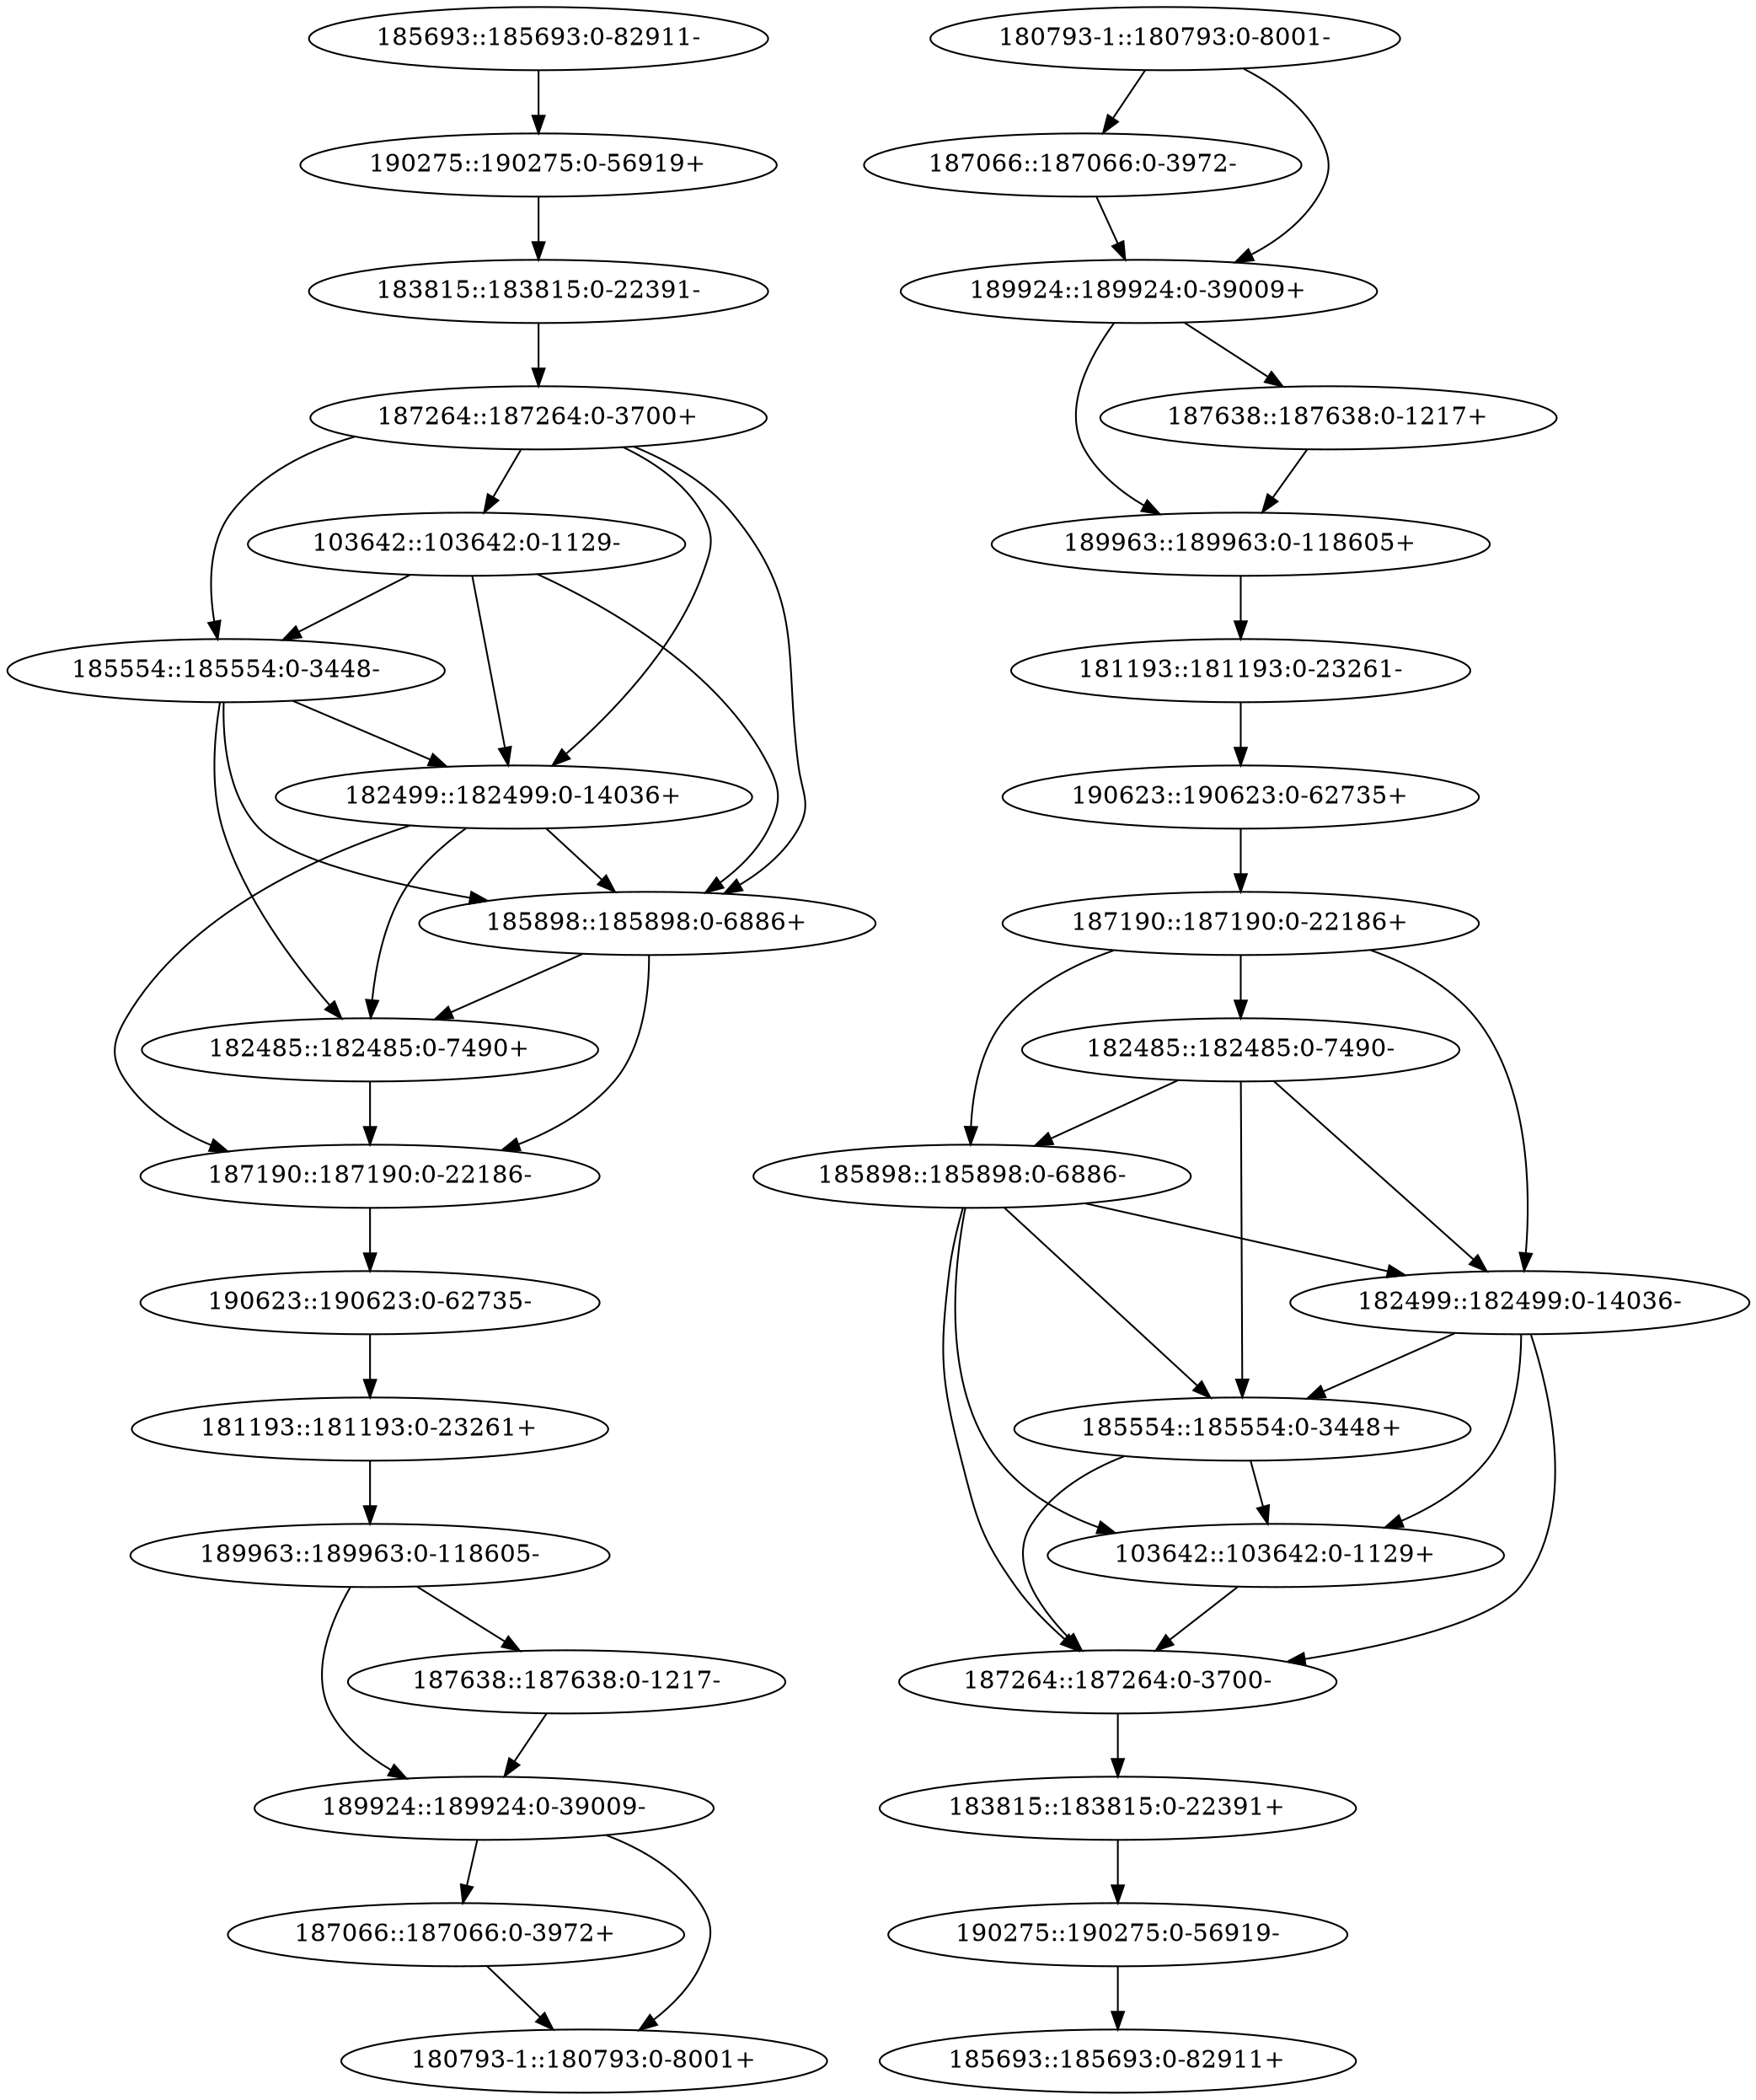 digraph G {
graph [scaf_num=None]
"182485::182485:0-7490+" [l=7490]
"182485::182485:0-7490-" [l=7490]
"187066::187066:0-3972-" [l=3972]
"103642::103642:0-1129-" [l=1129]
"185693::185693:0-82911+" [l=82911]
"187264::187264:0-3700+" [l=3700]
"187066::187066:0-3972+" [l=3972]
"185693::185693:0-82911-" [l=82911]
"190623::190623:0-62735+" [l=62735]
"187264::187264:0-3700-" [l=3700]
"189963::189963:0-118605+" [l=118605]
"180793-1::180793:0-8001-" [l=8001]
"187190::187190:0-22186-" [l=22186]
"180793-1::180793:0-8001+" [l=8001]
"185898::185898:0-6886+" [l=6886]
"189963::189963:0-118605-" [l=118605]
"189924::189924:0-39009+" [l=39009]
"181193::181193:0-23261+" [l=23261]
"185898::185898:0-6886-" [l=6886]
"190275::190275:0-56919+" [l=56919]
"183815::183815:0-22391+" [l=22391]
"185554::185554:0-3448+" [l=3448]
"182499::182499:0-14036+" [l=14036]
"187190::187190:0-22186+" [l=22186]
"183815::183815:0-22391-" [l=22391]
"185554::185554:0-3448-" [l=3448]
"189924::189924:0-39009-" [l=39009]
"181193::181193:0-23261-" [l=23261]
"182499::182499:0-14036-" [l=14036]
"190623::190623:0-62735-" [l=62735]
"187638::187638:0-1217-" [l=1217]
"187638::187638:0-1217+" [l=1217]
"190275::190275:0-56919-" [l=56919]
"103642::103642:0-1129+" [l=1129]
"180793-1::180793:0-8001-" -> "187066::187066:0-3972-" [d=18 e=100 n=25]
"180793-1::180793:0-8001-" -> "189924::189924:0-39009+" [d=19674 e=100 n=5]
"187066::187066:0-3972+" -> "180793-1::180793:0-8001+" [d=18 e=100 n=25]
"182499::182499:0-14036+" -> "185898::185898:0-6886+" [d=159 e=100 n=28]
"182499::182499:0-14036+" -> "182485::182485:0-7490+" [d=7421 e=100 n=19]
"182499::182499:0-14036+" -> "187190::187190:0-22186-" [d=13609 e=100 n=4]
"185898::185898:0-6886-" -> "182499::182499:0-14036-" [d=159 e=100 n=28]
"185898::185898:0-6886-" -> "185554::185554:0-3448+" [d=13986 e=100 n=8]
"185898::185898:0-6886-" -> "187264::187264:0-3700-" [d=19273 e=100 n=3]
"185898::185898:0-6886-" -> "103642::103642:0-1129+" [d=18127 e=100 n=3]
"185554::185554:0-3448-" -> "185898::185898:0-6886+" [d=13986 e=100 n=8]
"185554::185554:0-3448-" -> "182499::182499:0-14036+" [d=-77 e=100 n=30]
"185554::185554:0-3448-" -> "182485::182485:0-7490+" [d=21260 e=100 n=4]
"182499::182499:0-14036-" -> "185554::185554:0-3448+" [d=-77 e=100 n=30]
"182499::182499:0-14036-" -> "103642::103642:0-1129+" [d=4082 e=100 n=19]
"182499::182499:0-14036-" -> "187264::187264:0-3700-" [d=5204 e=100 n=19]
"181193::181193:0-23261+" -> "189963::189963:0-118605-" [d=-4877 e=100 n=32]
"189963::189963:0-118605+" -> "181193::181193:0-23261-" [d=-4877 e=100 n=32]
"187638::187638:0-1217-" -> "189924::189924:0-39009-" [d=546 e=100 n=16]
"189924::189924:0-39009+" -> "187638::187638:0-1217+" [d=546 e=100 n=16]
"189924::189924:0-39009+" -> "189963::189963:0-118605+" [d=2844 e=100 n=15]
"189963::189963:0-118605-" -> "189924::189924:0-39009-" [d=2844 e=100 n=15]
"189963::189963:0-118605-" -> "187638::187638:0-1217-" [d=1093 e=100 n=15]
"187638::187638:0-1217+" -> "189963::189963:0-118605+" [d=1093 e=100 n=15]
"185554::185554:0-3448+" -> "187264::187264:0-3700-" [d=1882 e=100 n=23]
"185554::185554:0-3448+" -> "103642::103642:0-1129+" [d=757 e=100 n=22]
"187264::187264:0-3700+" -> "185554::185554:0-3448-" [d=1882 e=100 n=23]
"187264::187264:0-3700+" -> "182499::182499:0-14036+" [d=5204 e=100 n=19]
"187264::187264:0-3700+" -> "103642::103642:0-1129-" [d=22 e=100 n=22]
"187264::187264:0-3700+" -> "185898::185898:0-6886+" [d=19273 e=100 n=3]
"182485::182485:0-7490+" -> "187190::187190:0-22186-" [d=-1228 e=100 n=22]
"187190::187190:0-22186+" -> "182485::182485:0-7490-" [d=-1228 e=100 n=22]
"187190::187190:0-22186+" -> "185898::185898:0-6886-" [d=6637 e=100 n=13]
"187190::187190:0-22186+" -> "182499::182499:0-14036-" [d=13609 e=100 n=4]
"183815::183815:0-22391+" -> "190275::190275:0-56919-" [d=1438 e=100 n=24]
"190275::190275:0-56919+" -> "183815::183815:0-22391-" [d=1438 e=100 n=24]
"103642::103642:0-1129-" -> "182499::182499:0-14036+" [d=4082 e=100 n=19]
"103642::103642:0-1129-" -> "185554::185554:0-3448-" [d=757 e=100 n=22]
"103642::103642:0-1129-" -> "185898::185898:0-6886+" [d=18127 e=100 n=3]
"103642::103642:0-1129+" -> "187264::187264:0-3700-" [d=22 e=100 n=22]
"181193::181193:0-23261-" -> "190623::190623:0-62735+" [d=-16509 e=100 n=12]
"190623::190623:0-62735-" -> "181193::181193:0-23261+" [d=-16509 e=100 n=12]
"185898::185898:0-6886+" -> "187190::187190:0-22186-" [d=6637 e=100 n=13]
"185898::185898:0-6886+" -> "182485::182485:0-7490+" [d=457 e=100 n=34]
"182485::182485:0-7490-" -> "185898::185898:0-6886-" [d=457 e=100 n=34]
"182485::182485:0-7490-" -> "182499::182499:0-14036-" [d=7421 e=100 n=19]
"182485::182485:0-7490-" -> "185554::185554:0-3448+" [d=21260 e=100 n=4]
"185693::185693:0-82911-" -> "190275::190275:0-56919+" [d=-70 e=100 n=10]
"190275::190275:0-56919-" -> "185693::185693:0-82911+" [d=-70 e=100 n=10]
"187066::187066:0-3972-" -> "189924::189924:0-39009+" [d=15763 e=100 n=4]
"189924::189924:0-39009-" -> "187066::187066:0-3972+" [d=15763 e=100 n=4]
"189924::189924:0-39009-" -> "180793-1::180793:0-8001+" [d=19674 e=100 n=5]
"183815::183815:0-22391-" -> "187264::187264:0-3700+" [d=22458 e=100 n=2]
"187264::187264:0-3700-" -> "183815::183815:0-22391+" [d=22458 e=100 n=2]
"187190::187190:0-22186-" -> "190623::190623:0-62735-" [d=14386 e=100 n=4]
"190623::190623:0-62735+" -> "187190::187190:0-22186+" [d=14386 e=100 n=4]
}
